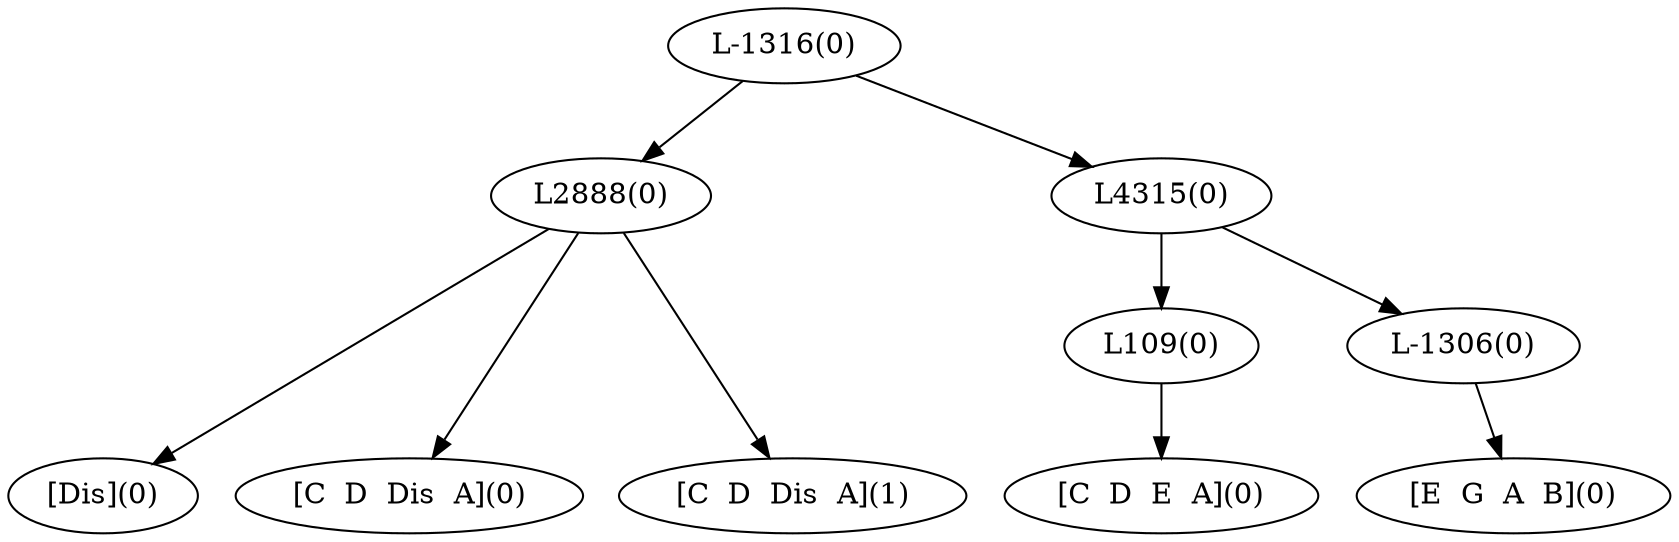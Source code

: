 digraph sample{
"L2888(0)"->"[Dis](0)"
"L2888(0)"->"[C  D  Dis  A](0)"
"L2888(0)"->"[C  D  Dis  A](1)"
"L109(0)"->"[C  D  E  A](0)"
"L-1306(0)"->"[E  G  A  B](0)"
"L4315(0)"->"L109(0)"
"L4315(0)"->"L-1306(0)"
"L-1316(0)"->"L2888(0)"
"L-1316(0)"->"L4315(0)"
{rank = min; "L-1316(0)"}
{rank = same; "L2888(0)"; "L4315(0)";}
{rank = same; "L109(0)"; "L-1306(0)";}
{rank = max; "[C  D  Dis  A](0)"; "[C  D  Dis  A](1)"; "[C  D  E  A](0)"; "[Dis](0)"; "[E  G  A  B](0)";}
}